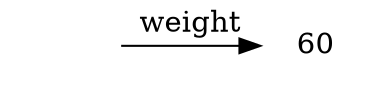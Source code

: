 digraph g {
  {
    rank=same
    pikachu [image="../img/pikachu.png",label="",shape="none"];
    weight [label=<60>,shape="none"];
  }
  pikachu -> weight [label=<weight>];
}
